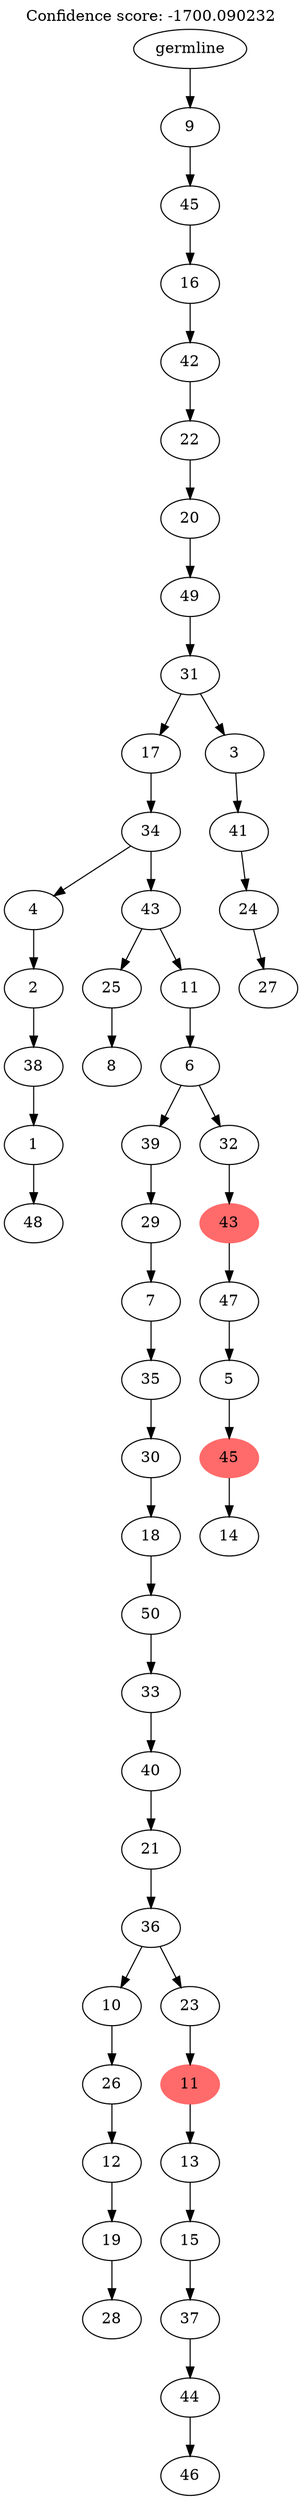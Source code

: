 digraph g {
	"52" -> "53";
	"53" [label="48"];
	"51" -> "52";
	"52" [label="1"];
	"50" -> "51";
	"51" [label="38"];
	"49" -> "50";
	"50" [label="2"];
	"47" -> "48";
	"48" [label="8"];
	"45" -> "46";
	"46" [label="28"];
	"44" -> "45";
	"45" [label="19"];
	"43" -> "44";
	"44" [label="12"];
	"42" -> "43";
	"43" [label="26"];
	"40" -> "41";
	"41" [label="46"];
	"39" -> "40";
	"40" [label="44"];
	"38" -> "39";
	"39" [label="37"];
	"37" -> "38";
	"38" [label="15"];
	"36" -> "37";
	"37" [label="13"];
	"35" -> "36";
	"36" [color=indianred1, style=filled, label="11"];
	"34" -> "35";
	"35" [label="23"];
	"34" -> "42";
	"42" [label="10"];
	"33" -> "34";
	"34" [label="36"];
	"32" -> "33";
	"33" [label="21"];
	"31" -> "32";
	"32" [label="40"];
	"30" -> "31";
	"31" [label="33"];
	"29" -> "30";
	"30" [label="50"];
	"28" -> "29";
	"29" [label="18"];
	"27" -> "28";
	"28" [label="30"];
	"26" -> "27";
	"27" [label="35"];
	"25" -> "26";
	"26" [label="7"];
	"24" -> "25";
	"25" [label="29"];
	"22" -> "23";
	"23" [label="14"];
	"21" -> "22";
	"22" [color=indianred1, style=filled, label="45"];
	"20" -> "21";
	"21" [label="5"];
	"19" -> "20";
	"20" [label="47"];
	"18" -> "19";
	"19" [color=indianred1, style=filled, label="43"];
	"17" -> "18";
	"18" [label="32"];
	"17" -> "24";
	"24" [label="39"];
	"16" -> "17";
	"17" [label="6"];
	"15" -> "16";
	"16" [label="11"];
	"15" -> "47";
	"47" [label="25"];
	"14" -> "15";
	"15" [label="43"];
	"14" -> "49";
	"49" [label="4"];
	"13" -> "14";
	"14" [label="34"];
	"11" -> "12";
	"12" [label="27"];
	"10" -> "11";
	"11" [label="24"];
	"9" -> "10";
	"10" [label="41"];
	"8" -> "9";
	"9" [label="3"];
	"8" -> "13";
	"13" [label="17"];
	"7" -> "8";
	"8" [label="31"];
	"6" -> "7";
	"7" [label="49"];
	"5" -> "6";
	"6" [label="20"];
	"4" -> "5";
	"5" [label="22"];
	"3" -> "4";
	"4" [label="42"];
	"2" -> "3";
	"3" [label="16"];
	"1" -> "2";
	"2" [label="45"];
	"0" -> "1";
	"1" [label="9"];
	"0" [label="germline"];
	labelloc="t";
	label="Confidence score: -1700.090232";
}
